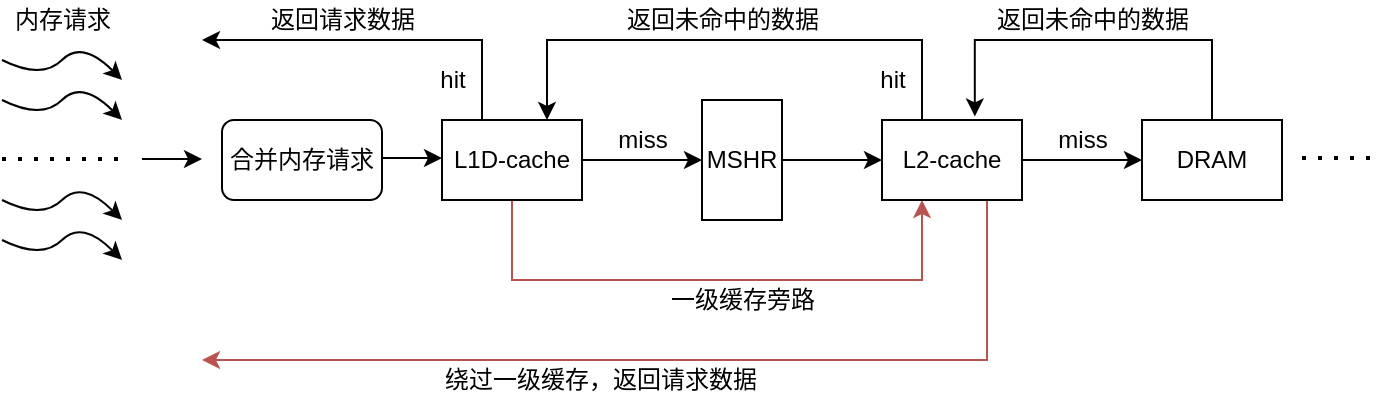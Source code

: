 <mxfile version="14.6.13" type="github">
  <diagram id="LRrfL3bHEKiN9lbMDp75" name="Page-1">
    <mxGraphModel dx="1038" dy="580" grid="1" gridSize="10" guides="1" tooltips="1" connect="1" arrows="1" fold="1" page="1" pageScale="1" pageWidth="827" pageHeight="1169" math="0" shadow="0">
      <root>
        <mxCell id="0" />
        <mxCell id="1" parent="0" />
        <mxCell id="VVSR8h6yY79pffCjmbzh-1" value="" style="curved=1;endArrow=classic;html=1;" edge="1" parent="1">
          <mxGeometry width="50" height="50" relative="1" as="geometry">
            <mxPoint x="70" y="250" as="sourcePoint" />
            <mxPoint x="130" y="260" as="targetPoint" />
            <Array as="points">
              <mxPoint x="90" y="260" />
              <mxPoint x="110" y="240" />
            </Array>
          </mxGeometry>
        </mxCell>
        <mxCell id="VVSR8h6yY79pffCjmbzh-4" value="" style="curved=1;endArrow=classic;html=1;" edge="1" parent="1">
          <mxGeometry width="50" height="50" relative="1" as="geometry">
            <mxPoint x="70" y="270" as="sourcePoint" />
            <mxPoint x="130" y="280" as="targetPoint" />
            <Array as="points">
              <mxPoint x="90" y="280" />
              <mxPoint x="110" y="260" />
            </Array>
          </mxGeometry>
        </mxCell>
        <mxCell id="VVSR8h6yY79pffCjmbzh-5" value="" style="curved=1;endArrow=classic;html=1;" edge="1" parent="1">
          <mxGeometry width="50" height="50" relative="1" as="geometry">
            <mxPoint x="70" y="320" as="sourcePoint" />
            <mxPoint x="130" y="330" as="targetPoint" />
            <Array as="points">
              <mxPoint x="90" y="330" />
              <mxPoint x="110" y="310" />
            </Array>
          </mxGeometry>
        </mxCell>
        <mxCell id="VVSR8h6yY79pffCjmbzh-6" value="" style="endArrow=none;dashed=1;html=1;dashPattern=1 3;strokeWidth=2;" edge="1" parent="1">
          <mxGeometry width="50" height="50" relative="1" as="geometry">
            <mxPoint x="70" y="299.5" as="sourcePoint" />
            <mxPoint x="130" y="299.5" as="targetPoint" />
          </mxGeometry>
        </mxCell>
        <mxCell id="VVSR8h6yY79pffCjmbzh-7" value="" style="curved=1;endArrow=classic;html=1;" edge="1" parent="1">
          <mxGeometry width="50" height="50" relative="1" as="geometry">
            <mxPoint x="70" y="340" as="sourcePoint" />
            <mxPoint x="130" y="350" as="targetPoint" />
            <Array as="points">
              <mxPoint x="90" y="350" />
              <mxPoint x="110" y="330" />
            </Array>
          </mxGeometry>
        </mxCell>
        <mxCell id="VVSR8h6yY79pffCjmbzh-8" value="合并内存请求" style="rounded=1;whiteSpace=wrap;html=1;" vertex="1" parent="1">
          <mxGeometry x="180" y="280" width="80" height="40" as="geometry" />
        </mxCell>
        <mxCell id="VVSR8h6yY79pffCjmbzh-9" value="" style="endArrow=classic;html=1;" edge="1" parent="1">
          <mxGeometry width="50" height="50" relative="1" as="geometry">
            <mxPoint x="140" y="299.5" as="sourcePoint" />
            <mxPoint x="170" y="299.5" as="targetPoint" />
          </mxGeometry>
        </mxCell>
        <mxCell id="VVSR8h6yY79pffCjmbzh-10" value="内存请求" style="text;html=1;align=center;verticalAlign=middle;resizable=0;points=[];autosize=1;strokeColor=none;" vertex="1" parent="1">
          <mxGeometry x="70" y="220" width="60" height="20" as="geometry" />
        </mxCell>
        <mxCell id="VVSR8h6yY79pffCjmbzh-15" style="edgeStyle=orthogonalEdgeStyle;rounded=0;orthogonalLoop=1;jettySize=auto;html=1;exitX=1;exitY=0.5;exitDx=0;exitDy=0;entryX=0;entryY=0.5;entryDx=0;entryDy=0;" edge="1" parent="1" source="VVSR8h6yY79pffCjmbzh-11" target="VVSR8h6yY79pffCjmbzh-13">
          <mxGeometry relative="1" as="geometry" />
        </mxCell>
        <mxCell id="VVSR8h6yY79pffCjmbzh-19" style="edgeStyle=orthogonalEdgeStyle;rounded=0;orthogonalLoop=1;jettySize=auto;html=1;exitX=0.5;exitY=0;exitDx=0;exitDy=0;" edge="1" parent="1" source="VVSR8h6yY79pffCjmbzh-11">
          <mxGeometry relative="1" as="geometry">
            <mxPoint x="170" y="240" as="targetPoint" />
            <Array as="points">
              <mxPoint x="310" y="280" />
              <mxPoint x="310" y="240" />
            </Array>
          </mxGeometry>
        </mxCell>
        <mxCell id="VVSR8h6yY79pffCjmbzh-38" style="edgeStyle=orthogonalEdgeStyle;rounded=0;orthogonalLoop=1;jettySize=auto;html=1;exitX=0.5;exitY=1;exitDx=0;exitDy=0;fillColor=#f8cecc;strokeColor=#b85450;" edge="1" parent="1" source="VVSR8h6yY79pffCjmbzh-11">
          <mxGeometry relative="1" as="geometry">
            <mxPoint x="530" y="320" as="targetPoint" />
            <Array as="points">
              <mxPoint x="325" y="360" />
              <mxPoint x="530" y="360" />
            </Array>
          </mxGeometry>
        </mxCell>
        <mxCell id="VVSR8h6yY79pffCjmbzh-11" value="L1D-cache" style="rounded=0;whiteSpace=wrap;html=1;" vertex="1" parent="1">
          <mxGeometry x="290" y="280" width="70" height="40" as="geometry" />
        </mxCell>
        <mxCell id="VVSR8h6yY79pffCjmbzh-12" value="" style="endArrow=classic;html=1;" edge="1" parent="1">
          <mxGeometry width="50" height="50" relative="1" as="geometry">
            <mxPoint x="260" y="299" as="sourcePoint" />
            <mxPoint x="290" y="299" as="targetPoint" />
          </mxGeometry>
        </mxCell>
        <mxCell id="VVSR8h6yY79pffCjmbzh-23" style="edgeStyle=orthogonalEdgeStyle;rounded=0;orthogonalLoop=1;jettySize=auto;html=1;exitX=1;exitY=0.5;exitDx=0;exitDy=0;entryX=0;entryY=0.5;entryDx=0;entryDy=0;" edge="1" parent="1" source="VVSR8h6yY79pffCjmbzh-13" target="VVSR8h6yY79pffCjmbzh-22">
          <mxGeometry relative="1" as="geometry" />
        </mxCell>
        <mxCell id="VVSR8h6yY79pffCjmbzh-13" value="MSHR" style="rounded=0;whiteSpace=wrap;html=1;" vertex="1" parent="1">
          <mxGeometry x="420" y="270" width="40" height="60" as="geometry" />
        </mxCell>
        <mxCell id="VVSR8h6yY79pffCjmbzh-16" value="miss" style="text;html=1;align=center;verticalAlign=middle;resizable=0;points=[];autosize=1;strokeColor=none;" vertex="1" parent="1">
          <mxGeometry x="370" y="280" width="40" height="20" as="geometry" />
        </mxCell>
        <mxCell id="VVSR8h6yY79pffCjmbzh-24" style="edgeStyle=orthogonalEdgeStyle;rounded=0;orthogonalLoop=1;jettySize=auto;html=1;exitX=0.5;exitY=0;exitDx=0;exitDy=0;entryX=0.75;entryY=0;entryDx=0;entryDy=0;" edge="1" parent="1" source="VVSR8h6yY79pffCjmbzh-22" target="VVSR8h6yY79pffCjmbzh-11">
          <mxGeometry relative="1" as="geometry">
            <mxPoint x="340" y="200" as="targetPoint" />
            <Array as="points">
              <mxPoint x="530" y="280" />
              <mxPoint x="530" y="240" />
              <mxPoint x="343" y="240" />
            </Array>
          </mxGeometry>
        </mxCell>
        <mxCell id="VVSR8h6yY79pffCjmbzh-28" style="edgeStyle=orthogonalEdgeStyle;rounded=0;orthogonalLoop=1;jettySize=auto;html=1;exitX=1;exitY=0.5;exitDx=0;exitDy=0;entryX=0;entryY=0.5;entryDx=0;entryDy=0;" edge="1" parent="1" source="VVSR8h6yY79pffCjmbzh-22" target="VVSR8h6yY79pffCjmbzh-27">
          <mxGeometry relative="1" as="geometry">
            <Array as="points">
              <mxPoint x="590" y="300" />
              <mxPoint x="590" y="300" />
            </Array>
          </mxGeometry>
        </mxCell>
        <mxCell id="VVSR8h6yY79pffCjmbzh-40" style="edgeStyle=orthogonalEdgeStyle;rounded=0;orthogonalLoop=1;jettySize=auto;html=1;exitX=0.75;exitY=1;exitDx=0;exitDy=0;fillColor=#f8cecc;strokeColor=#b85450;" edge="1" parent="1" source="VVSR8h6yY79pffCjmbzh-22">
          <mxGeometry relative="1" as="geometry">
            <mxPoint x="170" y="400" as="targetPoint" />
            <Array as="points">
              <mxPoint x="563" y="400" />
            </Array>
          </mxGeometry>
        </mxCell>
        <mxCell id="VVSR8h6yY79pffCjmbzh-22" value="L2-cache" style="rounded=0;whiteSpace=wrap;html=1;" vertex="1" parent="1">
          <mxGeometry x="510" y="280" width="70" height="40" as="geometry" />
        </mxCell>
        <mxCell id="VVSR8h6yY79pffCjmbzh-34" style="edgeStyle=orthogonalEdgeStyle;rounded=0;orthogonalLoop=1;jettySize=auto;html=1;exitX=0.5;exitY=0;exitDx=0;exitDy=0;entryX=0.663;entryY=-0.045;entryDx=0;entryDy=0;entryPerimeter=0;" edge="1" parent="1" source="VVSR8h6yY79pffCjmbzh-27" target="VVSR8h6yY79pffCjmbzh-22">
          <mxGeometry relative="1" as="geometry">
            <mxPoint x="590" y="200" as="targetPoint" />
            <Array as="points">
              <mxPoint x="675" y="240" />
              <mxPoint x="556" y="240" />
            </Array>
          </mxGeometry>
        </mxCell>
        <mxCell id="VVSR8h6yY79pffCjmbzh-27" value="DRAM" style="rounded=0;whiteSpace=wrap;html=1;" vertex="1" parent="1">
          <mxGeometry x="640" y="280" width="70" height="40" as="geometry" />
        </mxCell>
        <mxCell id="VVSR8h6yY79pffCjmbzh-29" value="miss" style="text;html=1;align=center;verticalAlign=middle;resizable=0;points=[];autosize=1;strokeColor=none;" vertex="1" parent="1">
          <mxGeometry x="590" y="280" width="40" height="20" as="geometry" />
        </mxCell>
        <mxCell id="VVSR8h6yY79pffCjmbzh-30" value="hit" style="text;html=1;align=center;verticalAlign=middle;resizable=0;points=[];autosize=1;strokeColor=none;" vertex="1" parent="1">
          <mxGeometry x="280" y="250" width="30" height="20" as="geometry" />
        </mxCell>
        <mxCell id="VVSR8h6yY79pffCjmbzh-33" value="hit" style="text;html=1;align=center;verticalAlign=middle;resizable=0;points=[];autosize=1;strokeColor=none;" vertex="1" parent="1">
          <mxGeometry x="500" y="250" width="30" height="20" as="geometry" />
        </mxCell>
        <mxCell id="VVSR8h6yY79pffCjmbzh-35" value="返回未命中的数据" style="text;html=1;align=center;verticalAlign=middle;resizable=0;points=[];autosize=1;strokeColor=none;" vertex="1" parent="1">
          <mxGeometry x="560" y="220" width="110" height="20" as="geometry" />
        </mxCell>
        <mxCell id="VVSR8h6yY79pffCjmbzh-36" value="返回未命中的数据" style="text;html=1;align=center;verticalAlign=middle;resizable=0;points=[];autosize=1;strokeColor=none;" vertex="1" parent="1">
          <mxGeometry x="375" y="220" width="110" height="20" as="geometry" />
        </mxCell>
        <mxCell id="VVSR8h6yY79pffCjmbzh-37" value="返回请求数据" style="text;html=1;align=center;verticalAlign=middle;resizable=0;points=[];autosize=1;strokeColor=none;" vertex="1" parent="1">
          <mxGeometry x="195" y="220" width="90" height="20" as="geometry" />
        </mxCell>
        <mxCell id="VVSR8h6yY79pffCjmbzh-39" value="一级缓存旁路" style="text;html=1;align=center;verticalAlign=middle;resizable=0;points=[];autosize=1;strokeColor=none;" vertex="1" parent="1">
          <mxGeometry x="395" y="360" width="90" height="20" as="geometry" />
        </mxCell>
        <mxCell id="VVSR8h6yY79pffCjmbzh-41" value="绕过一级缓存，返回请求数据" style="text;html=1;align=center;verticalAlign=middle;resizable=0;points=[];autosize=1;strokeColor=none;" vertex="1" parent="1">
          <mxGeometry x="284" y="400" width="170" height="20" as="geometry" />
        </mxCell>
        <mxCell id="VVSR8h6yY79pffCjmbzh-42" value="" style="endArrow=none;dashed=1;html=1;dashPattern=1 3;strokeWidth=2;" edge="1" parent="1">
          <mxGeometry width="50" height="50" relative="1" as="geometry">
            <mxPoint x="720" y="299" as="sourcePoint" />
            <mxPoint x="760" y="299" as="targetPoint" />
          </mxGeometry>
        </mxCell>
      </root>
    </mxGraphModel>
  </diagram>
</mxfile>
